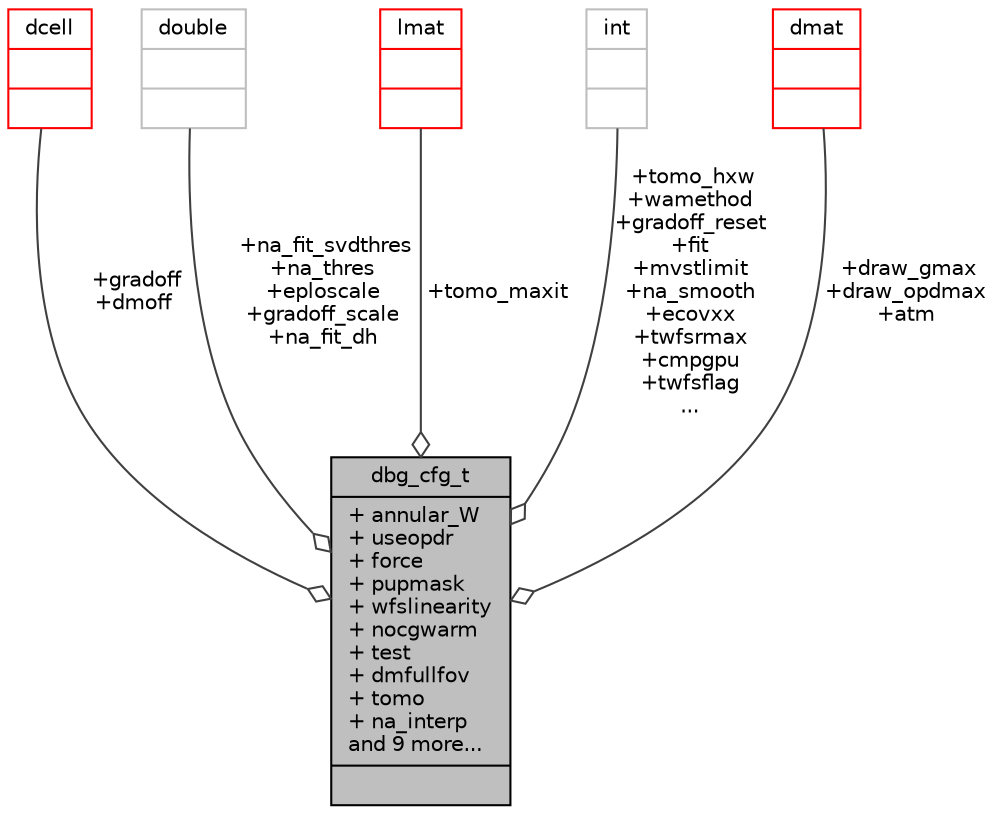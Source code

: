 digraph "dbg_cfg_t"
{
 // INTERACTIVE_SVG=YES
  bgcolor="transparent";
  edge [fontname="Helvetica",fontsize="10",labelfontname="Helvetica",labelfontsize="10"];
  node [fontname="Helvetica",fontsize="10",shape=record];
  Node114 [label="{dbg_cfg_t\n|+ annular_W\l+ useopdr\l+ force\l+ pupmask\l+ wfslinearity\l+ nocgwarm\l+ test\l+ dmfullfov\l+ tomo\l+ na_interp\land 9 more...\l|}",height=0.2,width=0.4,color="black", fillcolor="grey75", style="filled", fontcolor="black"];
  Node115 -> Node114 [color="grey25",fontsize="10",style="solid",label=" +gradoff\n+dmoff" ,arrowhead="odiamond",fontname="Helvetica"];
  Node115 [label="{dcell\n||}",height=0.2,width=0.4,color="red",URL="$type_8h.html#structdcell"];
  Node117 -> Node114 [color="grey25",fontsize="10",style="solid",label=" +na_fit_svdthres\n+na_thres\n+eploscale\n+gradoff_scale\n+na_fit_dh" ,arrowhead="odiamond",fontname="Helvetica"];
  Node117 [label="{double\n||}",height=0.2,width=0.4,color="grey75"];
  Node118 -> Node114 [color="grey25",fontsize="10",style="solid",label=" +tomo_maxit" ,arrowhead="odiamond",fontname="Helvetica"];
  Node118 [label="{lmat\n||}",height=0.2,width=0.4,color="red",URL="$type_8h.html#structlmat"];
  Node120 -> Node114 [color="grey25",fontsize="10",style="solid",label=" +tomo_hxw\n+wamethod\n+gradoff_reset\n+fit\n+mvstlimit\n+na_smooth\n+ecovxx\n+twfsrmax\n+cmpgpu\n+twfsflag\n..." ,arrowhead="odiamond",fontname="Helvetica"];
  Node120 [label="{int\n||}",height=0.2,width=0.4,color="grey75"];
  Node121 -> Node114 [color="grey25",fontsize="10",style="solid",label=" +draw_gmax\n+draw_opdmax\n+atm" ,arrowhead="odiamond",fontname="Helvetica"];
  Node121 [label="{dmat\n||}",height=0.2,width=0.4,color="red",URL="$type_8h.html#structdmat"];
}
